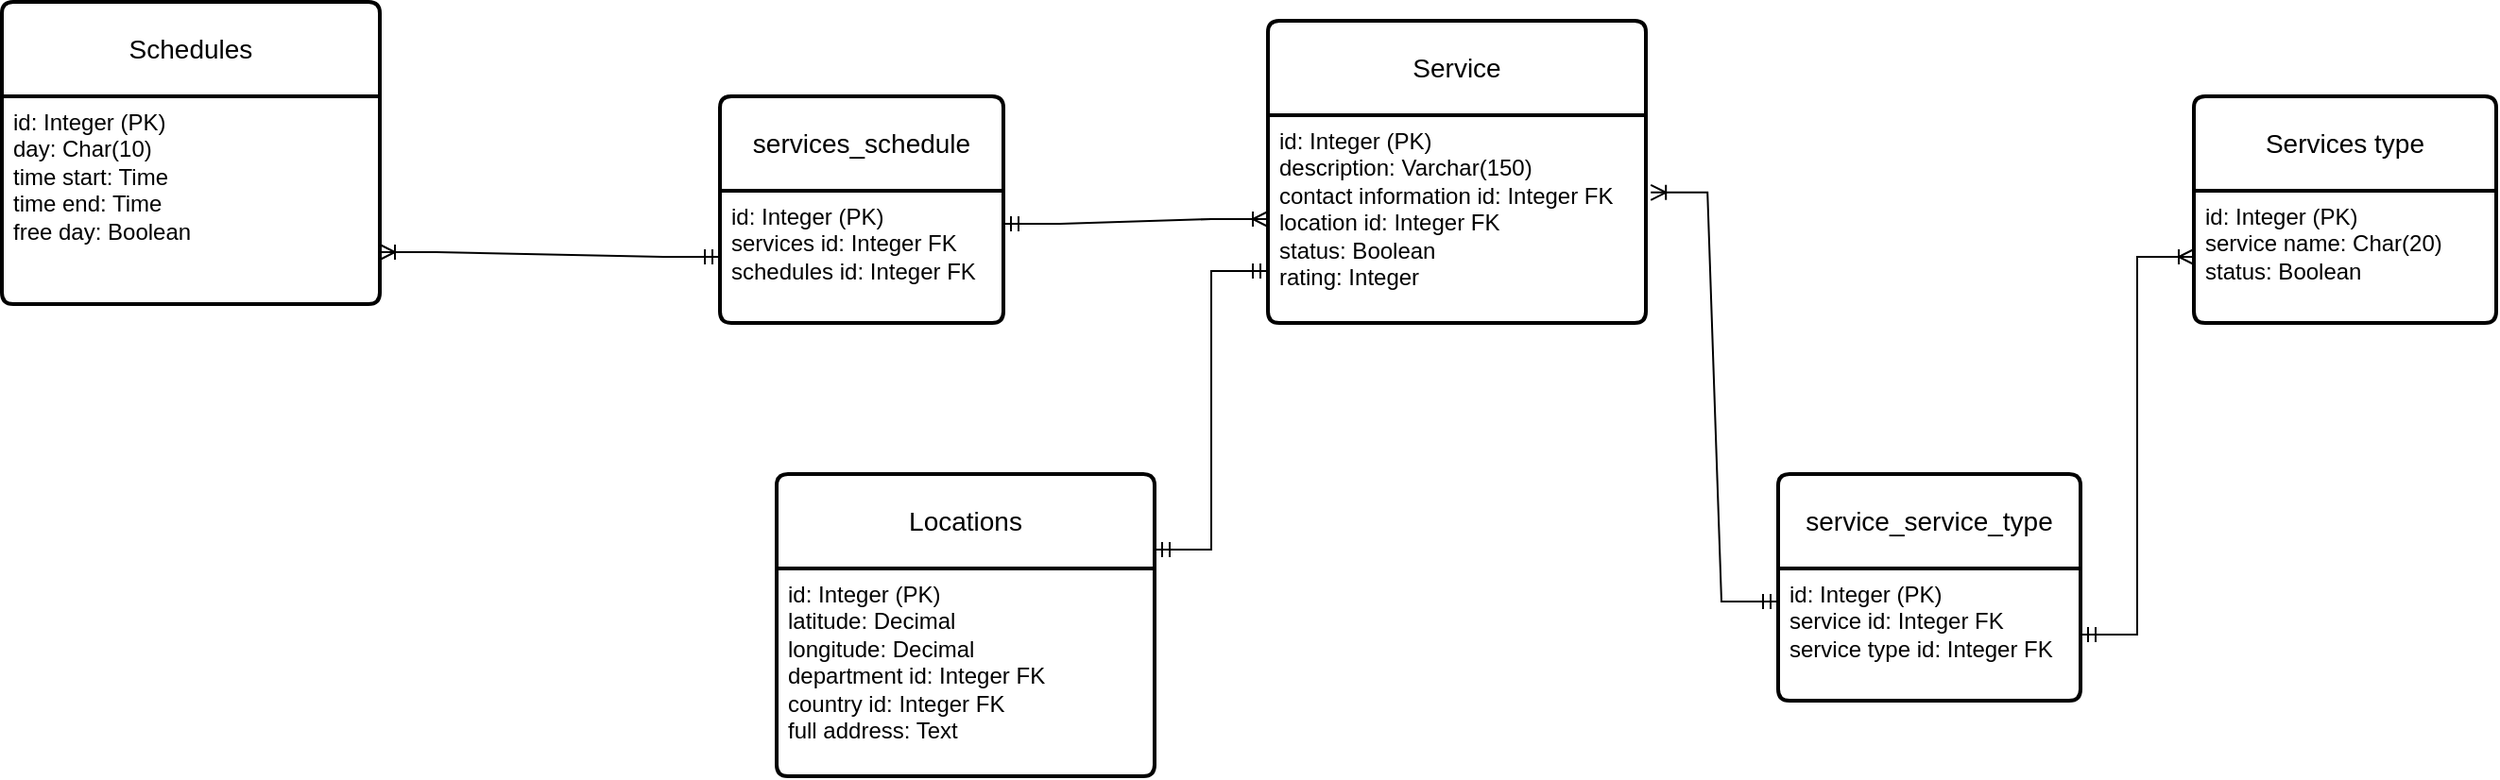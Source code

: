 <mxfile version="21.6.9" type="github">
  <diagram name="Page-1" id="JjEwmtj5MDWn0N0PvPRe">
    <mxGraphModel dx="2107" dy="804" grid="1" gridSize="10" guides="1" tooltips="1" connect="1" arrows="1" fold="1" page="1" pageScale="1" pageWidth="850" pageHeight="1100" math="0" shadow="0">
      <root>
        <mxCell id="0" />
        <mxCell id="1" parent="0" />
        <mxCell id="XtZk6QxF-_q8XOVQxI7a-14" value="Service" style="swimlane;childLayout=stackLayout;horizontal=1;startSize=50;horizontalStack=0;rounded=1;fontSize=14;fontStyle=0;strokeWidth=2;resizeParent=0;resizeLast=1;shadow=0;dashed=0;align=center;arcSize=4;whiteSpace=wrap;html=1;" parent="1" vertex="1">
          <mxGeometry x="110" y="40" width="200" height="160" as="geometry" />
        </mxCell>
        <mxCell id="XtZk6QxF-_q8XOVQxI7a-15" value="id: Integer (PK)&lt;br&gt;description: Varchar(150)&lt;br&gt;contact information id: Integer FK&lt;br&gt;location id: Integer FK&lt;br&gt;status: Boolean&lt;br&gt;rating: Integer&amp;nbsp;" style="align=left;strokeColor=none;fillColor=none;spacingLeft=4;fontSize=12;verticalAlign=top;resizable=0;rotatable=0;part=1;html=1;" parent="XtZk6QxF-_q8XOVQxI7a-14" vertex="1">
          <mxGeometry y="50" width="200" height="110" as="geometry" />
        </mxCell>
        <mxCell id="XtZk6QxF-_q8XOVQxI7a-16" value="Schedules" style="swimlane;childLayout=stackLayout;horizontal=1;startSize=50;horizontalStack=0;rounded=1;fontSize=14;fontStyle=0;strokeWidth=2;resizeParent=0;resizeLast=1;shadow=0;dashed=0;align=center;arcSize=4;whiteSpace=wrap;html=1;" parent="1" vertex="1">
          <mxGeometry x="-560" y="30" width="200" height="160" as="geometry" />
        </mxCell>
        <mxCell id="XtZk6QxF-_q8XOVQxI7a-17" value="id: Integer (PK)&lt;br&gt;day: Char(10)&lt;br&gt;time start: Time&lt;br&gt;time end: Time&lt;br&gt;free day: Boolean" style="align=left;strokeColor=none;fillColor=none;spacingLeft=4;fontSize=12;verticalAlign=top;resizable=0;rotatable=0;part=1;html=1;" parent="XtZk6QxF-_q8XOVQxI7a-16" vertex="1">
          <mxGeometry y="50" width="200" height="110" as="geometry" />
        </mxCell>
        <mxCell id="XtZk6QxF-_q8XOVQxI7a-18" value="services_schedule" style="swimlane;childLayout=stackLayout;horizontal=1;startSize=50;horizontalStack=0;rounded=1;fontSize=14;fontStyle=0;strokeWidth=2;resizeParent=0;resizeLast=1;shadow=0;dashed=0;align=center;arcSize=4;whiteSpace=wrap;html=1;" parent="1" vertex="1">
          <mxGeometry x="-180" y="80" width="150" height="120" as="geometry" />
        </mxCell>
        <mxCell id="XtZk6QxF-_q8XOVQxI7a-19" value="id: Integer (PK)&lt;br&gt;services id: Integer FK&lt;br&gt;schedules id: Integer FK" style="align=left;strokeColor=none;fillColor=none;spacingLeft=4;fontSize=12;verticalAlign=top;resizable=0;rotatable=0;part=1;html=1;" parent="XtZk6QxF-_q8XOVQxI7a-18" vertex="1">
          <mxGeometry y="50" width="150" height="70" as="geometry" />
        </mxCell>
        <mxCell id="XtZk6QxF-_q8XOVQxI7a-22" value="" style="edgeStyle=entityRelationEdgeStyle;fontSize=12;html=1;endArrow=ERoneToMany;startArrow=ERmandOne;rounded=0;entryX=1;entryY=0.75;entryDx=0;entryDy=0;exitX=0;exitY=0.5;exitDx=0;exitDy=0;" parent="1" source="XtZk6QxF-_q8XOVQxI7a-19" target="XtZk6QxF-_q8XOVQxI7a-17" edge="1">
          <mxGeometry width="100" height="100" relative="1" as="geometry">
            <mxPoint x="-230" y="390" as="sourcePoint" />
            <mxPoint x="-250" y="280" as="targetPoint" />
            <Array as="points">
              <mxPoint x="-270" y="370" />
              <mxPoint x="-200" y="310" />
              <mxPoint x="-230" y="370" />
            </Array>
          </mxGeometry>
        </mxCell>
        <mxCell id="XtZk6QxF-_q8XOVQxI7a-26" value="" style="edgeStyle=entityRelationEdgeStyle;fontSize=12;html=1;endArrow=ERoneToMany;startArrow=ERmandOne;rounded=0;entryX=0;entryY=0.5;entryDx=0;entryDy=0;exitX=1;exitY=0.25;exitDx=0;exitDy=0;" parent="1" source="XtZk6QxF-_q8XOVQxI7a-19" target="XtZk6QxF-_q8XOVQxI7a-15" edge="1">
          <mxGeometry width="100" height="100" relative="1" as="geometry">
            <mxPoint x="-90" y="358" as="sourcePoint" />
            <mxPoint x="-150" y="155" as="targetPoint" />
            <Array as="points">
              <mxPoint x="-260" y="380" />
              <mxPoint x="-190" y="320" />
              <mxPoint x="-220" y="380" />
            </Array>
          </mxGeometry>
        </mxCell>
        <mxCell id="XtZk6QxF-_q8XOVQxI7a-27" value="Services type" style="swimlane;childLayout=stackLayout;horizontal=1;startSize=50;horizontalStack=0;rounded=1;fontSize=14;fontStyle=0;strokeWidth=2;resizeParent=0;resizeLast=1;shadow=0;dashed=0;align=center;arcSize=4;whiteSpace=wrap;html=1;" parent="1" vertex="1">
          <mxGeometry x="600" y="80" width="160" height="120" as="geometry" />
        </mxCell>
        <mxCell id="XtZk6QxF-_q8XOVQxI7a-28" value="id: Integer (PK)&lt;br&gt;service name: Char(20)&lt;br&gt;status: Boolean" style="align=left;strokeColor=none;fillColor=none;spacingLeft=4;fontSize=12;verticalAlign=top;resizable=0;rotatable=0;part=1;html=1;" parent="XtZk6QxF-_q8XOVQxI7a-27" vertex="1">
          <mxGeometry y="50" width="160" height="70" as="geometry" />
        </mxCell>
        <mxCell id="19-on1ZWLtMRSixz8w2d-1" value="service_service_type" style="swimlane;childLayout=stackLayout;horizontal=1;startSize=50;horizontalStack=0;rounded=1;fontSize=14;fontStyle=0;strokeWidth=2;resizeParent=0;resizeLast=1;shadow=0;dashed=0;align=center;arcSize=4;whiteSpace=wrap;html=1;" parent="1" vertex="1">
          <mxGeometry x="380" y="280" width="160" height="120" as="geometry" />
        </mxCell>
        <mxCell id="19-on1ZWLtMRSixz8w2d-2" value="id: Integer (PK)&lt;br&gt;service id: Integer FK&lt;br&gt;service type id: Integer FK" style="align=left;strokeColor=none;fillColor=none;spacingLeft=4;fontSize=12;verticalAlign=top;resizable=0;rotatable=0;part=1;html=1;" parent="19-on1ZWLtMRSixz8w2d-1" vertex="1">
          <mxGeometry y="50" width="160" height="70" as="geometry" />
        </mxCell>
        <mxCell id="19-on1ZWLtMRSixz8w2d-3" value="" style="edgeStyle=entityRelationEdgeStyle;fontSize=12;html=1;endArrow=ERoneToMany;startArrow=ERmandOne;rounded=0;exitX=0;exitY=0.25;exitDx=0;exitDy=0;entryX=1.013;entryY=0.372;entryDx=0;entryDy=0;entryPerimeter=0;" parent="1" source="19-on1ZWLtMRSixz8w2d-2" target="XtZk6QxF-_q8XOVQxI7a-15" edge="1">
          <mxGeometry width="100" height="100" relative="1" as="geometry">
            <mxPoint x="180" y="460" as="sourcePoint" />
            <mxPoint x="220" y="270" as="targetPoint" />
          </mxGeometry>
        </mxCell>
        <mxCell id="19-on1ZWLtMRSixz8w2d-4" value="" style="edgeStyle=entityRelationEdgeStyle;fontSize=12;html=1;endArrow=ERoneToMany;startArrow=ERmandOne;rounded=0;exitX=1;exitY=0.5;exitDx=0;exitDy=0;" parent="1" source="19-on1ZWLtMRSixz8w2d-2" target="XtZk6QxF-_q8XOVQxI7a-28" edge="1">
          <mxGeometry width="100" height="100" relative="1" as="geometry">
            <mxPoint x="587" y="557" as="sourcePoint" />
            <mxPoint x="580" y="300" as="targetPoint" />
          </mxGeometry>
        </mxCell>
        <mxCell id="19-on1ZWLtMRSixz8w2d-5" value="Locations" style="swimlane;childLayout=stackLayout;horizontal=1;startSize=50;horizontalStack=0;rounded=1;fontSize=14;fontStyle=0;strokeWidth=2;resizeParent=0;resizeLast=1;shadow=0;dashed=0;align=center;arcSize=4;whiteSpace=wrap;html=1;" parent="1" vertex="1">
          <mxGeometry x="-150" y="280" width="200" height="160" as="geometry" />
        </mxCell>
        <mxCell id="19-on1ZWLtMRSixz8w2d-6" value="id: Integer (PK)&lt;br&gt;latitude: Decimal&lt;br&gt;longitude: Decimal&lt;br&gt;department id: Integer FK&lt;br&gt;country id: Integer FK&lt;br&gt;full address: Text" style="align=left;strokeColor=none;fillColor=none;spacingLeft=4;fontSize=12;verticalAlign=top;resizable=0;rotatable=0;part=1;html=1;" parent="19-on1ZWLtMRSixz8w2d-5" vertex="1">
          <mxGeometry y="50" width="200" height="110" as="geometry" />
        </mxCell>
        <mxCell id="lZ5rrkfNjCBdKvJuL95W-1" value="" style="edgeStyle=entityRelationEdgeStyle;fontSize=12;html=1;endArrow=ERmandOne;startArrow=ERmandOne;rounded=0;entryX=1;entryY=0.25;entryDx=0;entryDy=0;exitX=0;exitY=0.75;exitDx=0;exitDy=0;" edge="1" parent="1" source="XtZk6QxF-_q8XOVQxI7a-15" target="19-on1ZWLtMRSixz8w2d-5">
          <mxGeometry width="100" height="100" relative="1" as="geometry">
            <mxPoint x="150" y="270" as="sourcePoint" />
            <mxPoint x="60" y="210" as="targetPoint" />
          </mxGeometry>
        </mxCell>
      </root>
    </mxGraphModel>
  </diagram>
</mxfile>
